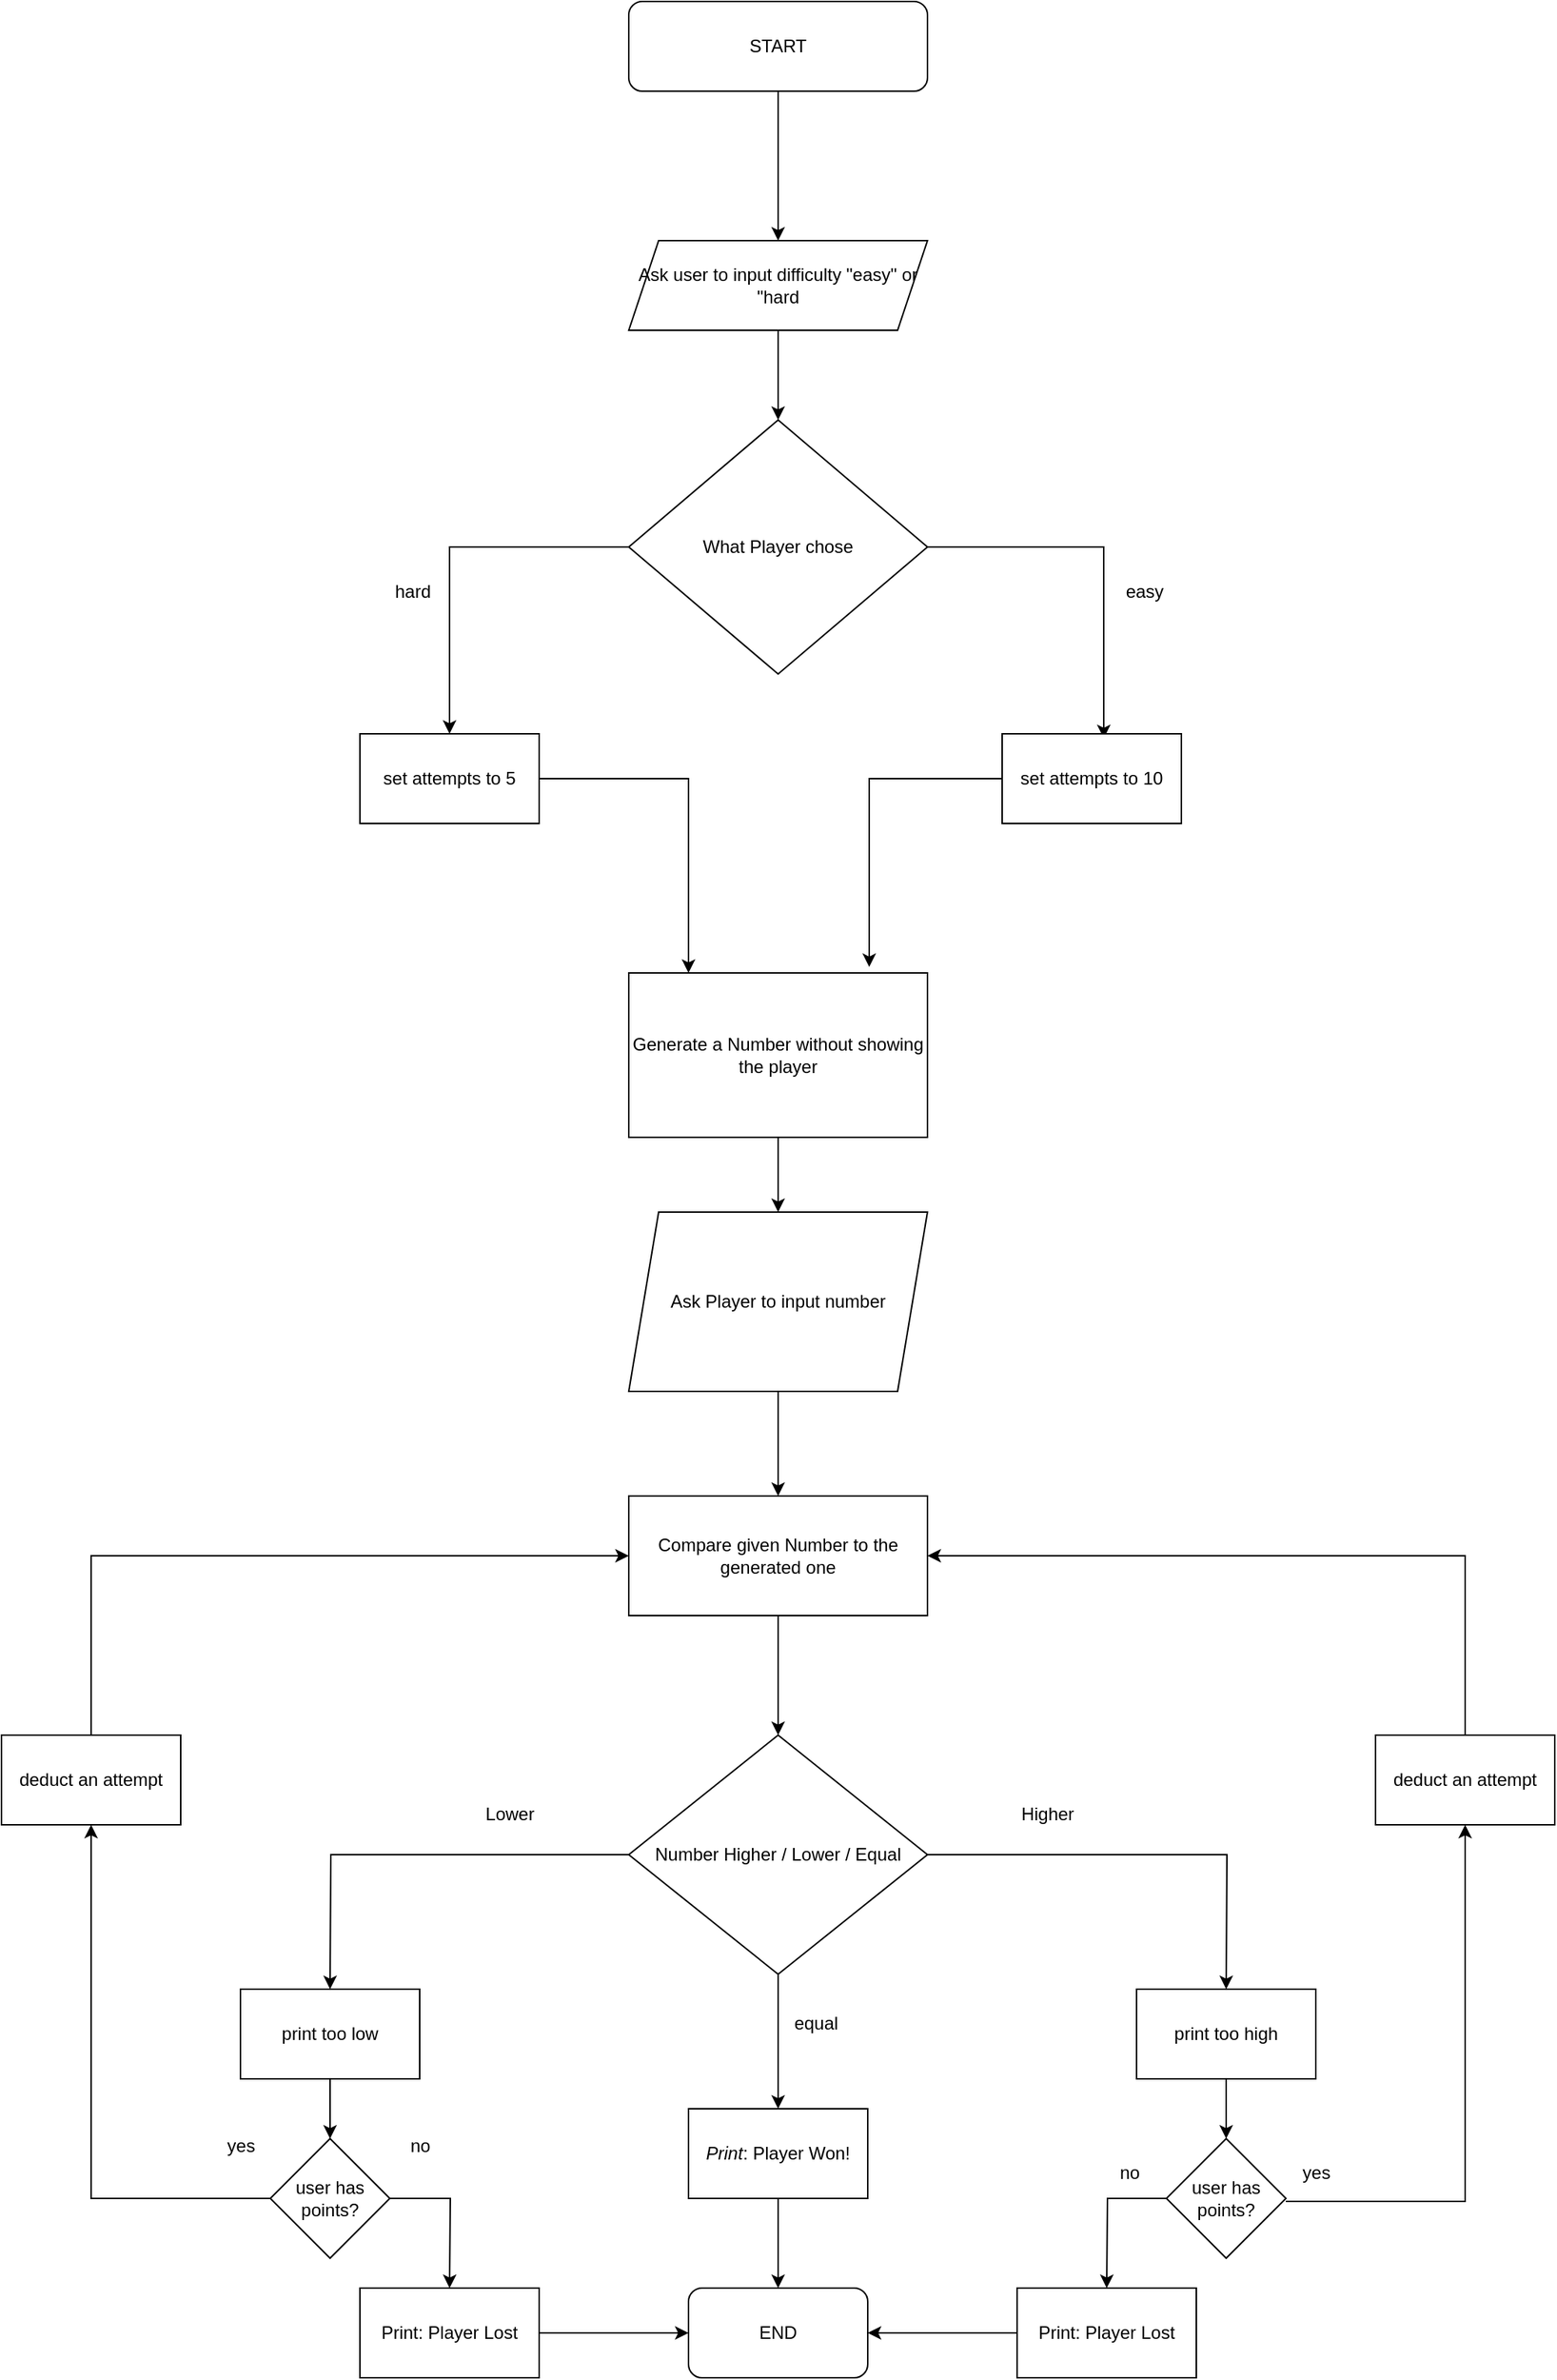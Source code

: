 <mxfile version="26.0.16">
  <diagram id="C5RBs43oDa-KdzZeNtuy" name="Page-1">
    <mxGraphModel dx="1925" dy="505" grid="1" gridSize="10" guides="1" tooltips="1" connect="1" arrows="1" fold="1" page="1" pageScale="1" pageWidth="827" pageHeight="1169" math="0" shadow="0">
      <root>
        <mxCell id="WIyWlLk6GJQsqaUBKTNV-0" />
        <mxCell id="WIyWlLk6GJQsqaUBKTNV-1" parent="WIyWlLk6GJQsqaUBKTNV-0" />
        <mxCell id="KWdCNPQYwkjTFQACzdHj-1" style="edgeStyle=orthogonalEdgeStyle;rounded=0;orthogonalLoop=1;jettySize=auto;html=1;" edge="1" parent="WIyWlLk6GJQsqaUBKTNV-1" source="KWdCNPQYwkjTFQACzdHj-0" target="KWdCNPQYwkjTFQACzdHj-2">
          <mxGeometry relative="1" as="geometry">
            <mxPoint x="400" y="270" as="targetPoint" />
          </mxGeometry>
        </mxCell>
        <mxCell id="KWdCNPQYwkjTFQACzdHj-0" value="START" style="rounded=1;whiteSpace=wrap;html=1;" vertex="1" parent="WIyWlLk6GJQsqaUBKTNV-1">
          <mxGeometry x="320" y="110" width="200" height="60" as="geometry" />
        </mxCell>
        <mxCell id="KWdCNPQYwkjTFQACzdHj-4" style="edgeStyle=orthogonalEdgeStyle;rounded=0;orthogonalLoop=1;jettySize=auto;html=1;entryX=0.5;entryY=0;entryDx=0;entryDy=0;" edge="1" parent="WIyWlLk6GJQsqaUBKTNV-1" source="KWdCNPQYwkjTFQACzdHj-2" target="KWdCNPQYwkjTFQACzdHj-3">
          <mxGeometry relative="1" as="geometry" />
        </mxCell>
        <mxCell id="KWdCNPQYwkjTFQACzdHj-2" value="Ask user to input difficulty &quot;easy&quot; or &quot;hard" style="shape=parallelogram;perimeter=parallelogramPerimeter;whiteSpace=wrap;html=1;fixedSize=1;" vertex="1" parent="WIyWlLk6GJQsqaUBKTNV-1">
          <mxGeometry x="320" y="270" width="200" height="60" as="geometry" />
        </mxCell>
        <mxCell id="KWdCNPQYwkjTFQACzdHj-5" style="edgeStyle=orthogonalEdgeStyle;rounded=0;orthogonalLoop=1;jettySize=auto;html=1;exitX=1;exitY=0.5;exitDx=0;exitDy=0;entryX=0.567;entryY=0.05;entryDx=0;entryDy=0;entryPerimeter=0;" edge="1" parent="WIyWlLk6GJQsqaUBKTNV-1" source="KWdCNPQYwkjTFQACzdHj-3" target="KWdCNPQYwkjTFQACzdHj-9">
          <mxGeometry relative="1" as="geometry">
            <mxPoint x="680" y="560" as="targetPoint" />
          </mxGeometry>
        </mxCell>
        <mxCell id="KWdCNPQYwkjTFQACzdHj-6" style="edgeStyle=orthogonalEdgeStyle;rounded=0;orthogonalLoop=1;jettySize=auto;html=1;entryX=0.5;entryY=0;entryDx=0;entryDy=0;" edge="1" parent="WIyWlLk6GJQsqaUBKTNV-1" source="KWdCNPQYwkjTFQACzdHj-3" target="KWdCNPQYwkjTFQACzdHj-10">
          <mxGeometry relative="1" as="geometry">
            <mxPoint x="200" y="590" as="targetPoint" />
          </mxGeometry>
        </mxCell>
        <mxCell id="KWdCNPQYwkjTFQACzdHj-3" value="What Player chose" style="rhombus;whiteSpace=wrap;html=1;" vertex="1" parent="WIyWlLk6GJQsqaUBKTNV-1">
          <mxGeometry x="320" y="390" width="200" height="170" as="geometry" />
        </mxCell>
        <mxCell id="KWdCNPQYwkjTFQACzdHj-7" value="easy" style="text;html=1;align=center;verticalAlign=middle;resizable=0;points=[];autosize=1;strokeColor=none;fillColor=none;" vertex="1" parent="WIyWlLk6GJQsqaUBKTNV-1">
          <mxGeometry x="640" y="490" width="50" height="30" as="geometry" />
        </mxCell>
        <mxCell id="KWdCNPQYwkjTFQACzdHj-8" value="hard" style="text;html=1;align=center;verticalAlign=middle;resizable=0;points=[];autosize=1;strokeColor=none;fillColor=none;" vertex="1" parent="WIyWlLk6GJQsqaUBKTNV-1">
          <mxGeometry x="150" y="490" width="50" height="30" as="geometry" />
        </mxCell>
        <mxCell id="KWdCNPQYwkjTFQACzdHj-9" value="set attempts to 10" style="rounded=0;whiteSpace=wrap;html=1;" vertex="1" parent="WIyWlLk6GJQsqaUBKTNV-1">
          <mxGeometry x="570" y="600" width="120" height="60" as="geometry" />
        </mxCell>
        <mxCell id="KWdCNPQYwkjTFQACzdHj-10" value="set attempts to 5" style="whiteSpace=wrap;html=1;" vertex="1" parent="WIyWlLk6GJQsqaUBKTNV-1">
          <mxGeometry x="140" y="600" width="120" height="60" as="geometry" />
        </mxCell>
        <mxCell id="KWdCNPQYwkjTFQACzdHj-14" style="edgeStyle=orthogonalEdgeStyle;rounded=0;orthogonalLoop=1;jettySize=auto;html=1;entryX=0.805;entryY=-0.036;entryDx=0;entryDy=0;entryPerimeter=0;" edge="1" parent="WIyWlLk6GJQsqaUBKTNV-1" source="KWdCNPQYwkjTFQACzdHj-9" target="KWdCNPQYwkjTFQACzdHj-19">
          <mxGeometry relative="1" as="geometry">
            <mxPoint x="480" y="730" as="targetPoint" />
          </mxGeometry>
        </mxCell>
        <mxCell id="KWdCNPQYwkjTFQACzdHj-15" style="edgeStyle=orthogonalEdgeStyle;rounded=0;orthogonalLoop=1;jettySize=auto;html=1;entryX=0.2;entryY=0;entryDx=0;entryDy=0;entryPerimeter=0;" edge="1" parent="WIyWlLk6GJQsqaUBKTNV-1" source="KWdCNPQYwkjTFQACzdHj-10" target="KWdCNPQYwkjTFQACzdHj-19">
          <mxGeometry relative="1" as="geometry">
            <mxPoint x="360" y="730" as="targetPoint" />
          </mxGeometry>
        </mxCell>
        <mxCell id="KWdCNPQYwkjTFQACzdHj-21" style="edgeStyle=orthogonalEdgeStyle;rounded=0;orthogonalLoop=1;jettySize=auto;html=1;entryX=0.5;entryY=0;entryDx=0;entryDy=0;" edge="1" parent="WIyWlLk6GJQsqaUBKTNV-1" source="KWdCNPQYwkjTFQACzdHj-19" target="KWdCNPQYwkjTFQACzdHj-20">
          <mxGeometry relative="1" as="geometry" />
        </mxCell>
        <mxCell id="KWdCNPQYwkjTFQACzdHj-19" value="Generate a Number without showing the player" style="rounded=0;whiteSpace=wrap;html=1;" vertex="1" parent="WIyWlLk6GJQsqaUBKTNV-1">
          <mxGeometry x="320" y="760" width="200" height="110" as="geometry" />
        </mxCell>
        <mxCell id="KWdCNPQYwkjTFQACzdHj-23" style="edgeStyle=orthogonalEdgeStyle;rounded=0;orthogonalLoop=1;jettySize=auto;html=1;entryX=0.5;entryY=0;entryDx=0;entryDy=0;" edge="1" parent="WIyWlLk6GJQsqaUBKTNV-1" source="KWdCNPQYwkjTFQACzdHj-20" target="KWdCNPQYwkjTFQACzdHj-22">
          <mxGeometry relative="1" as="geometry" />
        </mxCell>
        <mxCell id="KWdCNPQYwkjTFQACzdHj-20" value="Ask Player to input number" style="shape=parallelogram;perimeter=parallelogramPerimeter;whiteSpace=wrap;html=1;fixedSize=1;" vertex="1" parent="WIyWlLk6GJQsqaUBKTNV-1">
          <mxGeometry x="320" y="920" width="200" height="120" as="geometry" />
        </mxCell>
        <mxCell id="KWdCNPQYwkjTFQACzdHj-25" style="edgeStyle=orthogonalEdgeStyle;rounded=0;orthogonalLoop=1;jettySize=auto;html=1;entryX=0.5;entryY=0;entryDx=0;entryDy=0;" edge="1" parent="WIyWlLk6GJQsqaUBKTNV-1" source="KWdCNPQYwkjTFQACzdHj-22" target="KWdCNPQYwkjTFQACzdHj-24">
          <mxGeometry relative="1" as="geometry" />
        </mxCell>
        <mxCell id="KWdCNPQYwkjTFQACzdHj-22" value="Compare given Number to the generated one" style="whiteSpace=wrap;html=1;" vertex="1" parent="WIyWlLk6GJQsqaUBKTNV-1">
          <mxGeometry x="320" y="1110" width="200" height="80" as="geometry" />
        </mxCell>
        <mxCell id="KWdCNPQYwkjTFQACzdHj-26" style="edgeStyle=orthogonalEdgeStyle;rounded=0;orthogonalLoop=1;jettySize=auto;html=1;" edge="1" parent="WIyWlLk6GJQsqaUBKTNV-1" source="KWdCNPQYwkjTFQACzdHj-24">
          <mxGeometry relative="1" as="geometry">
            <mxPoint x="420" y="1520" as="targetPoint" />
          </mxGeometry>
        </mxCell>
        <mxCell id="KWdCNPQYwkjTFQACzdHj-32" style="edgeStyle=orthogonalEdgeStyle;rounded=0;orthogonalLoop=1;jettySize=auto;html=1;" edge="1" parent="WIyWlLk6GJQsqaUBKTNV-1" source="KWdCNPQYwkjTFQACzdHj-24">
          <mxGeometry relative="1" as="geometry">
            <mxPoint x="720" y="1440" as="targetPoint" />
          </mxGeometry>
        </mxCell>
        <mxCell id="KWdCNPQYwkjTFQACzdHj-34" style="edgeStyle=orthogonalEdgeStyle;rounded=0;orthogonalLoop=1;jettySize=auto;html=1;" edge="1" parent="WIyWlLk6GJQsqaUBKTNV-1" source="KWdCNPQYwkjTFQACzdHj-24">
          <mxGeometry relative="1" as="geometry">
            <mxPoint x="120" y="1440" as="targetPoint" />
          </mxGeometry>
        </mxCell>
        <mxCell id="KWdCNPQYwkjTFQACzdHj-24" value="Number Higher / Lower / Equal" style="rhombus;whiteSpace=wrap;html=1;" vertex="1" parent="WIyWlLk6GJQsqaUBKTNV-1">
          <mxGeometry x="320" y="1270" width="200" height="160" as="geometry" />
        </mxCell>
        <mxCell id="KWdCNPQYwkjTFQACzdHj-30" style="edgeStyle=orthogonalEdgeStyle;rounded=0;orthogonalLoop=1;jettySize=auto;html=1;entryX=0.5;entryY=0;entryDx=0;entryDy=0;" edge="1" parent="WIyWlLk6GJQsqaUBKTNV-1" source="KWdCNPQYwkjTFQACzdHj-28" target="KWdCNPQYwkjTFQACzdHj-29">
          <mxGeometry relative="1" as="geometry" />
        </mxCell>
        <mxCell id="KWdCNPQYwkjTFQACzdHj-28" value="&lt;i&gt;Print&lt;/i&gt;: Player Won!" style="rounded=0;whiteSpace=wrap;html=1;" vertex="1" parent="WIyWlLk6GJQsqaUBKTNV-1">
          <mxGeometry x="360" y="1520" width="120" height="60" as="geometry" />
        </mxCell>
        <mxCell id="KWdCNPQYwkjTFQACzdHj-29" value="END" style="rounded=1;whiteSpace=wrap;html=1;" vertex="1" parent="WIyWlLk6GJQsqaUBKTNV-1">
          <mxGeometry x="360" y="1640" width="120" height="60" as="geometry" />
        </mxCell>
        <mxCell id="KWdCNPQYwkjTFQACzdHj-31" value="equal" style="text;html=1;align=center;verticalAlign=middle;resizable=0;points=[];autosize=1;strokeColor=none;fillColor=none;" vertex="1" parent="WIyWlLk6GJQsqaUBKTNV-1">
          <mxGeometry x="420" y="1448" width="50" height="30" as="geometry" />
        </mxCell>
        <mxCell id="KWdCNPQYwkjTFQACzdHj-33" value="Higher" style="text;html=1;align=center;verticalAlign=middle;resizable=0;points=[];autosize=1;strokeColor=none;fillColor=none;" vertex="1" parent="WIyWlLk6GJQsqaUBKTNV-1">
          <mxGeometry x="570" y="1308" width="60" height="30" as="geometry" />
        </mxCell>
        <mxCell id="KWdCNPQYwkjTFQACzdHj-35" value="Lower" style="text;html=1;align=center;verticalAlign=middle;resizable=0;points=[];autosize=1;strokeColor=none;fillColor=none;" vertex="1" parent="WIyWlLk6GJQsqaUBKTNV-1">
          <mxGeometry x="210" y="1308" width="60" height="30" as="geometry" />
        </mxCell>
        <mxCell id="KWdCNPQYwkjTFQACzdHj-38" style="edgeStyle=orthogonalEdgeStyle;rounded=0;orthogonalLoop=1;jettySize=auto;html=1;entryX=0.5;entryY=0;entryDx=0;entryDy=0;" edge="1" parent="WIyWlLk6GJQsqaUBKTNV-1" source="KWdCNPQYwkjTFQACzdHj-36" target="KWdCNPQYwkjTFQACzdHj-37">
          <mxGeometry relative="1" as="geometry" />
        </mxCell>
        <mxCell id="KWdCNPQYwkjTFQACzdHj-36" value="print too high" style="rounded=0;whiteSpace=wrap;html=1;" vertex="1" parent="WIyWlLk6GJQsqaUBKTNV-1">
          <mxGeometry x="660" y="1440" width="120" height="60" as="geometry" />
        </mxCell>
        <mxCell id="KWdCNPQYwkjTFQACzdHj-40" style="edgeStyle=orthogonalEdgeStyle;rounded=0;orthogonalLoop=1;jettySize=auto;html=1;" edge="1" parent="WIyWlLk6GJQsqaUBKTNV-1" source="KWdCNPQYwkjTFQACzdHj-37">
          <mxGeometry relative="1" as="geometry">
            <mxPoint x="640" y="1640" as="targetPoint" />
          </mxGeometry>
        </mxCell>
        <mxCell id="KWdCNPQYwkjTFQACzdHj-37" value="user has points?" style="rhombus;whiteSpace=wrap;html=1;" vertex="1" parent="WIyWlLk6GJQsqaUBKTNV-1">
          <mxGeometry x="680" y="1540" width="80" height="80" as="geometry" />
        </mxCell>
        <mxCell id="KWdCNPQYwkjTFQACzdHj-41" value="yes" style="text;html=1;align=center;verticalAlign=middle;resizable=0;points=[];autosize=1;strokeColor=none;fillColor=none;" vertex="1" parent="WIyWlLk6GJQsqaUBKTNV-1">
          <mxGeometry x="760" y="1548" width="40" height="30" as="geometry" />
        </mxCell>
        <mxCell id="KWdCNPQYwkjTFQACzdHj-42" value="no" style="text;html=1;align=center;verticalAlign=middle;resizable=0;points=[];autosize=1;strokeColor=none;fillColor=none;" vertex="1" parent="WIyWlLk6GJQsqaUBKTNV-1">
          <mxGeometry x="635" y="1548" width="40" height="30" as="geometry" />
        </mxCell>
        <mxCell id="KWdCNPQYwkjTFQACzdHj-44" style="edgeStyle=orthogonalEdgeStyle;rounded=0;orthogonalLoop=1;jettySize=auto;html=1;entryX=1;entryY=0.5;entryDx=0;entryDy=0;" edge="1" parent="WIyWlLk6GJQsqaUBKTNV-1" source="KWdCNPQYwkjTFQACzdHj-43" target="KWdCNPQYwkjTFQACzdHj-29">
          <mxGeometry relative="1" as="geometry" />
        </mxCell>
        <mxCell id="KWdCNPQYwkjTFQACzdHj-43" value="Print: Player Lost" style="whiteSpace=wrap;html=1;" vertex="1" parent="WIyWlLk6GJQsqaUBKTNV-1">
          <mxGeometry x="580" y="1640" width="120" height="60" as="geometry" />
        </mxCell>
        <mxCell id="KWdCNPQYwkjTFQACzdHj-49" style="edgeStyle=orthogonalEdgeStyle;rounded=0;orthogonalLoop=1;jettySize=auto;html=1;entryX=0.5;entryY=0;entryDx=0;entryDy=0;" edge="1" parent="WIyWlLk6GJQsqaUBKTNV-1" source="KWdCNPQYwkjTFQACzdHj-45" target="KWdCNPQYwkjTFQACzdHj-46">
          <mxGeometry relative="1" as="geometry" />
        </mxCell>
        <mxCell id="KWdCNPQYwkjTFQACzdHj-45" value="print too low" style="rounded=0;whiteSpace=wrap;html=1;" vertex="1" parent="WIyWlLk6GJQsqaUBKTNV-1">
          <mxGeometry x="60" y="1440" width="120" height="60" as="geometry" />
        </mxCell>
        <mxCell id="KWdCNPQYwkjTFQACzdHj-50" style="edgeStyle=orthogonalEdgeStyle;rounded=0;orthogonalLoop=1;jettySize=auto;html=1;" edge="1" parent="WIyWlLk6GJQsqaUBKTNV-1" source="KWdCNPQYwkjTFQACzdHj-46">
          <mxGeometry relative="1" as="geometry">
            <mxPoint x="200" y="1640" as="targetPoint" />
          </mxGeometry>
        </mxCell>
        <mxCell id="KWdCNPQYwkjTFQACzdHj-46" value="user has points?" style="rhombus;whiteSpace=wrap;html=1;" vertex="1" parent="WIyWlLk6GJQsqaUBKTNV-1">
          <mxGeometry x="80" y="1540" width="80" height="80" as="geometry" />
        </mxCell>
        <mxCell id="KWdCNPQYwkjTFQACzdHj-47" value="no" style="text;html=1;align=center;verticalAlign=middle;resizable=0;points=[];autosize=1;strokeColor=none;fillColor=none;" vertex="1" parent="WIyWlLk6GJQsqaUBKTNV-1">
          <mxGeometry x="160" y="1530" width="40" height="30" as="geometry" />
        </mxCell>
        <mxCell id="KWdCNPQYwkjTFQACzdHj-48" value="yes" style="text;html=1;align=center;verticalAlign=middle;resizable=0;points=[];autosize=1;strokeColor=none;fillColor=none;" vertex="1" parent="WIyWlLk6GJQsqaUBKTNV-1">
          <mxGeometry x="40" y="1530" width="40" height="30" as="geometry" />
        </mxCell>
        <mxCell id="KWdCNPQYwkjTFQACzdHj-52" style="edgeStyle=orthogonalEdgeStyle;rounded=0;orthogonalLoop=1;jettySize=auto;html=1;entryX=0;entryY=0.5;entryDx=0;entryDy=0;" edge="1" parent="WIyWlLk6GJQsqaUBKTNV-1" source="KWdCNPQYwkjTFQACzdHj-51" target="KWdCNPQYwkjTFQACzdHj-29">
          <mxGeometry relative="1" as="geometry" />
        </mxCell>
        <mxCell id="KWdCNPQYwkjTFQACzdHj-51" value="Print: Player&amp;nbsp;Lost" style="whiteSpace=wrap;html=1;" vertex="1" parent="WIyWlLk6GJQsqaUBKTNV-1">
          <mxGeometry x="140" y="1640" width="120" height="60" as="geometry" />
        </mxCell>
        <mxCell id="KWdCNPQYwkjTFQACzdHj-53" style="edgeStyle=orthogonalEdgeStyle;rounded=0;orthogonalLoop=1;jettySize=auto;html=1;entryX=0.5;entryY=1;entryDx=0;entryDy=0;" edge="1" parent="WIyWlLk6GJQsqaUBKTNV-1" source="KWdCNPQYwkjTFQACzdHj-46" target="KWdCNPQYwkjTFQACzdHj-58">
          <mxGeometry relative="1" as="geometry">
            <mxPoint x="260" y="940" as="targetPoint" />
            <Array as="points">
              <mxPoint x="-40" y="1580" />
            </Array>
          </mxGeometry>
        </mxCell>
        <mxCell id="KWdCNPQYwkjTFQACzdHj-56" value="" style="edgeStyle=orthogonalEdgeStyle;rounded=0;orthogonalLoop=1;jettySize=auto;html=1;entryX=0.5;entryY=1;entryDx=0;entryDy=0;" edge="1" parent="WIyWlLk6GJQsqaUBKTNV-1" target="KWdCNPQYwkjTFQACzdHj-54">
          <mxGeometry relative="1" as="geometry">
            <mxPoint x="880" y="1350" as="targetPoint" />
            <mxPoint x="760" y="1582" as="sourcePoint" />
            <Array as="points">
              <mxPoint x="880" y="1582" />
            </Array>
          </mxGeometry>
        </mxCell>
        <mxCell id="KWdCNPQYwkjTFQACzdHj-57" style="edgeStyle=orthogonalEdgeStyle;rounded=0;orthogonalLoop=1;jettySize=auto;html=1;entryX=1;entryY=0.5;entryDx=0;entryDy=0;" edge="1" parent="WIyWlLk6GJQsqaUBKTNV-1" source="KWdCNPQYwkjTFQACzdHj-54" target="KWdCNPQYwkjTFQACzdHj-22">
          <mxGeometry relative="1" as="geometry">
            <Array as="points">
              <mxPoint x="880" y="1150" />
            </Array>
          </mxGeometry>
        </mxCell>
        <mxCell id="KWdCNPQYwkjTFQACzdHj-54" value="deduct an attempt" style="whiteSpace=wrap;html=1;" vertex="1" parent="WIyWlLk6GJQsqaUBKTNV-1">
          <mxGeometry x="820" y="1270" width="120" height="60" as="geometry" />
        </mxCell>
        <mxCell id="KWdCNPQYwkjTFQACzdHj-59" style="edgeStyle=orthogonalEdgeStyle;rounded=0;orthogonalLoop=1;jettySize=auto;html=1;entryX=0;entryY=0.5;entryDx=0;entryDy=0;" edge="1" parent="WIyWlLk6GJQsqaUBKTNV-1" source="KWdCNPQYwkjTFQACzdHj-58" target="KWdCNPQYwkjTFQACzdHj-22">
          <mxGeometry relative="1" as="geometry">
            <Array as="points">
              <mxPoint x="-40" y="1150" />
            </Array>
          </mxGeometry>
        </mxCell>
        <mxCell id="KWdCNPQYwkjTFQACzdHj-58" value="deduct an attempt" style="whiteSpace=wrap;html=1;" vertex="1" parent="WIyWlLk6GJQsqaUBKTNV-1">
          <mxGeometry x="-100" y="1270" width="120" height="60" as="geometry" />
        </mxCell>
      </root>
    </mxGraphModel>
  </diagram>
</mxfile>
